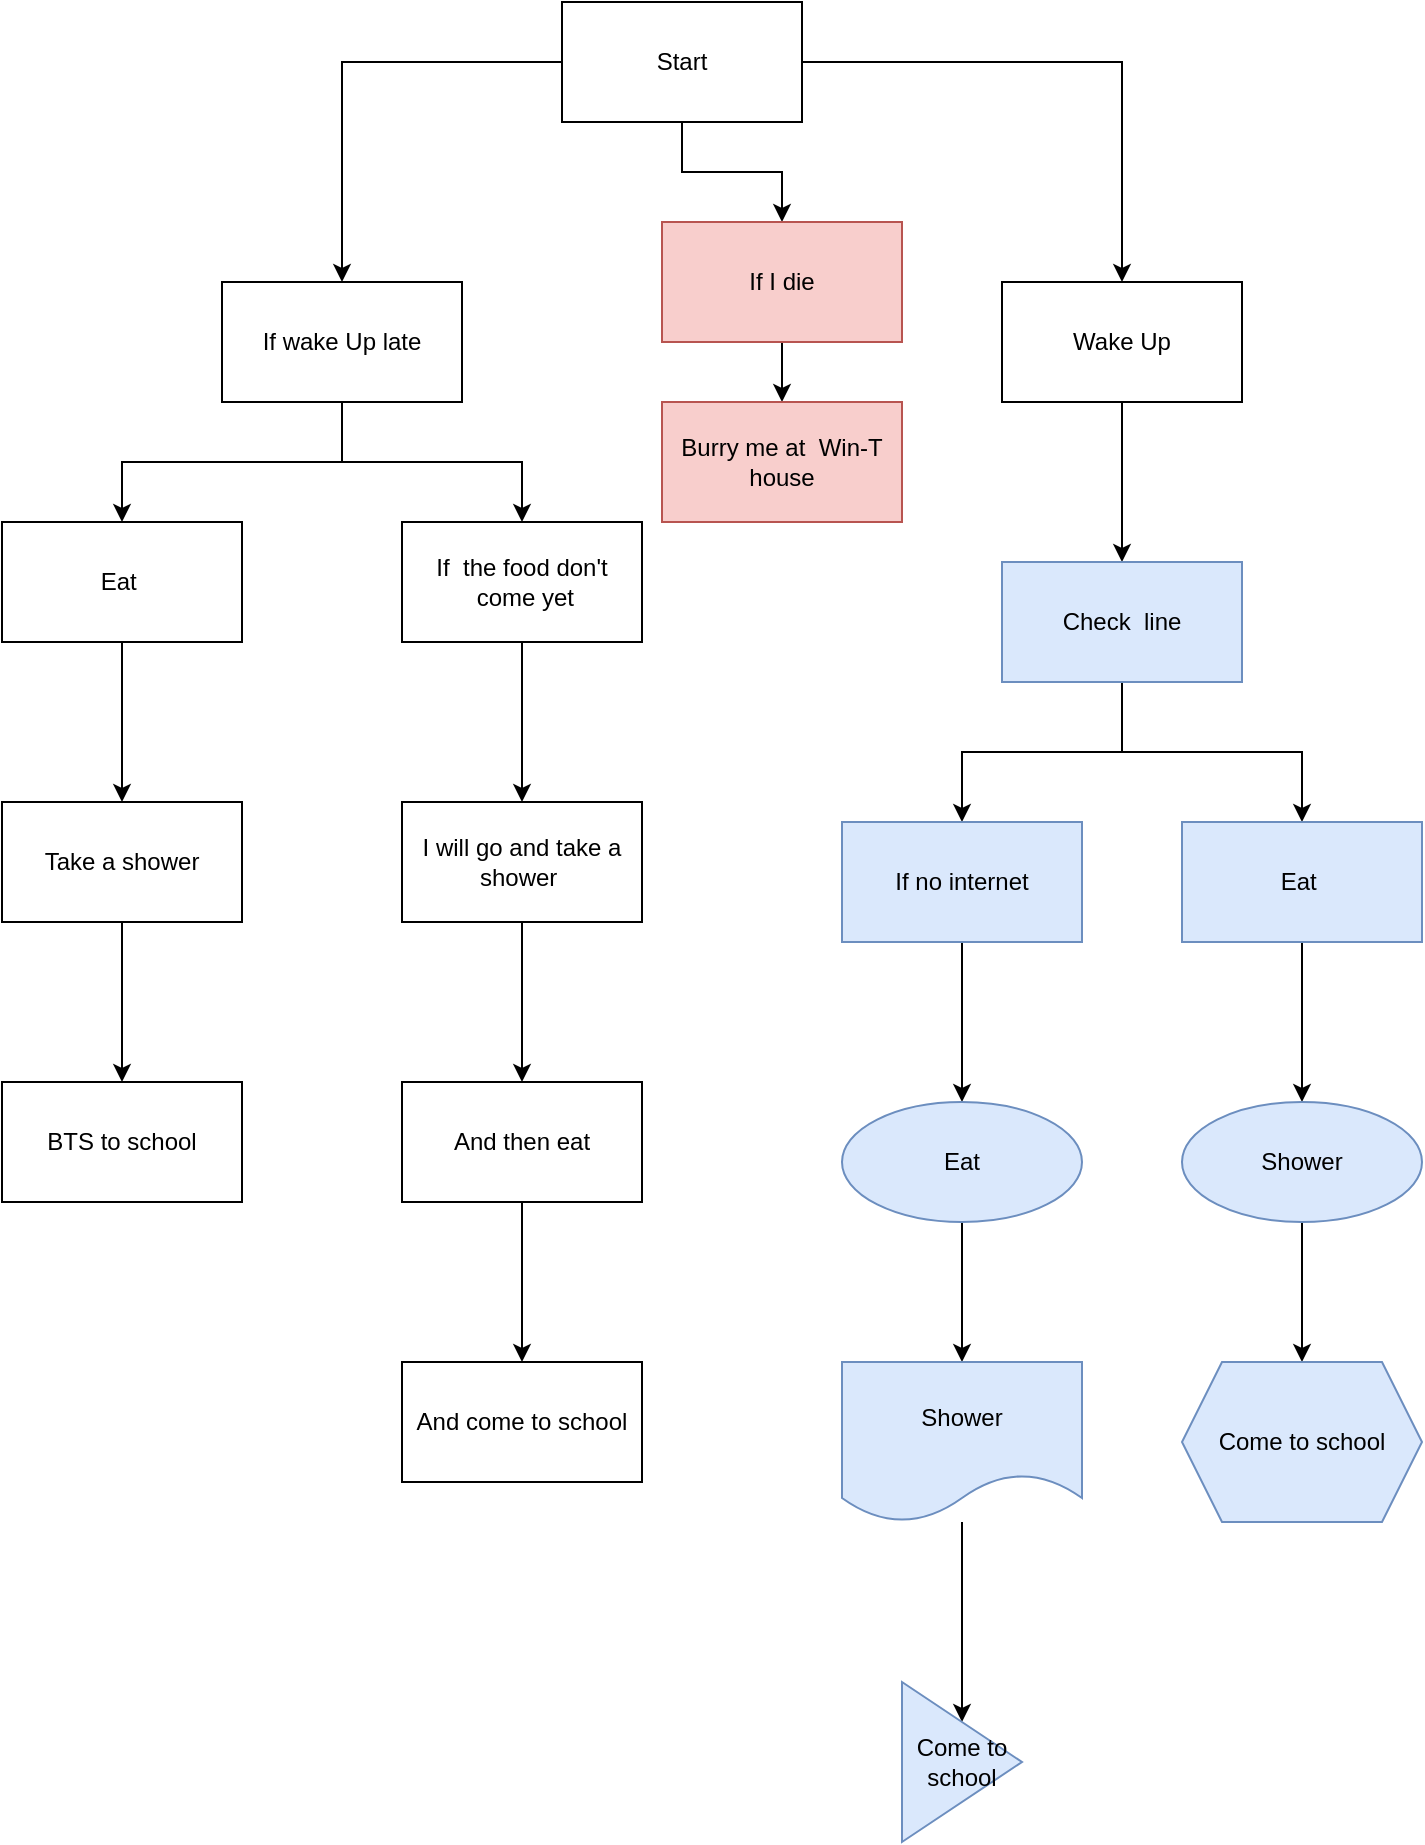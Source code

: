 <mxfile version="20.2.7" type="github">
  <diagram id="pd1ivRm9AIwPCghPI3QW" name="Page-1">
    <mxGraphModel dx="702" dy="479" grid="1" gridSize="10" guides="1" tooltips="1" connect="1" arrows="1" fold="1" page="1" pageScale="1" pageWidth="850" pageHeight="1100" background="#ffffff" math="0" shadow="0">
      <root>
        <mxCell id="0" />
        <mxCell id="1" parent="0" />
        <mxCell id="WaklKyGJsUg6T0_S9lMj-10" value="" style="edgeStyle=orthogonalEdgeStyle;rounded=0;orthogonalLoop=1;jettySize=auto;html=1;" edge="1" parent="1" source="WaklKyGJsUg6T0_S9lMj-6" target="WaklKyGJsUg6T0_S9lMj-9">
          <mxGeometry relative="1" as="geometry" />
        </mxCell>
        <mxCell id="WaklKyGJsUg6T0_S9lMj-21" value="" style="edgeStyle=orthogonalEdgeStyle;rounded=0;orthogonalLoop=1;jettySize=auto;html=1;" edge="1" parent="1" source="WaklKyGJsUg6T0_S9lMj-6" target="WaklKyGJsUg6T0_S9lMj-20">
          <mxGeometry relative="1" as="geometry" />
        </mxCell>
        <mxCell id="WaklKyGJsUg6T0_S9lMj-39" value="" style="edgeStyle=orthogonalEdgeStyle;rounded=0;orthogonalLoop=1;jettySize=auto;html=1;" edge="1" parent="1" source="WaklKyGJsUg6T0_S9lMj-6" target="WaklKyGJsUg6T0_S9lMj-38">
          <mxGeometry relative="1" as="geometry" />
        </mxCell>
        <mxCell id="WaklKyGJsUg6T0_S9lMj-6" value="Start" style="rounded=0;whiteSpace=wrap;html=1;" vertex="1" parent="1">
          <mxGeometry x="280" y="40" width="120" height="60" as="geometry" />
        </mxCell>
        <mxCell id="WaklKyGJsUg6T0_S9lMj-25" value="" style="edgeStyle=orthogonalEdgeStyle;rounded=0;orthogonalLoop=1;jettySize=auto;html=1;" edge="1" parent="1" source="WaklKyGJsUg6T0_S9lMj-9" target="WaklKyGJsUg6T0_S9lMj-24">
          <mxGeometry relative="1" as="geometry" />
        </mxCell>
        <mxCell id="WaklKyGJsUg6T0_S9lMj-9" value="Wake Up" style="whiteSpace=wrap;html=1;rounded=0;" vertex="1" parent="1">
          <mxGeometry x="500" y="180" width="120" height="60" as="geometry" />
        </mxCell>
        <mxCell id="WaklKyGJsUg6T0_S9lMj-23" value="" style="edgeStyle=orthogonalEdgeStyle;rounded=0;orthogonalLoop=1;jettySize=auto;html=1;" edge="1" parent="1" source="WaklKyGJsUg6T0_S9lMj-20" target="WaklKyGJsUg6T0_S9lMj-22">
          <mxGeometry relative="1" as="geometry" />
        </mxCell>
        <mxCell id="WaklKyGJsUg6T0_S9lMj-27" value="" style="edgeStyle=orthogonalEdgeStyle;rounded=0;orthogonalLoop=1;jettySize=auto;html=1;" edge="1" parent="1" source="WaklKyGJsUg6T0_S9lMj-20" target="WaklKyGJsUg6T0_S9lMj-26">
          <mxGeometry relative="1" as="geometry" />
        </mxCell>
        <mxCell id="WaklKyGJsUg6T0_S9lMj-20" value="If wake Up late" style="rounded=0;whiteSpace=wrap;html=1;" vertex="1" parent="1">
          <mxGeometry x="110" y="180" width="120" height="60" as="geometry" />
        </mxCell>
        <mxCell id="WaklKyGJsUg6T0_S9lMj-35" value="" style="edgeStyle=orthogonalEdgeStyle;rounded=0;orthogonalLoop=1;jettySize=auto;html=1;" edge="1" parent="1" source="WaklKyGJsUg6T0_S9lMj-22" target="WaklKyGJsUg6T0_S9lMj-34">
          <mxGeometry relative="1" as="geometry" />
        </mxCell>
        <mxCell id="WaklKyGJsUg6T0_S9lMj-22" value="Eat&amp;nbsp;" style="whiteSpace=wrap;html=1;rounded=0;" vertex="1" parent="1">
          <mxGeometry y="300" width="120" height="60" as="geometry" />
        </mxCell>
        <mxCell id="WaklKyGJsUg6T0_S9lMj-44" value="" style="edgeStyle=orthogonalEdgeStyle;rounded=0;orthogonalLoop=1;jettySize=auto;html=1;" edge="1" parent="1" source="WaklKyGJsUg6T0_S9lMj-24" target="WaklKyGJsUg6T0_S9lMj-43">
          <mxGeometry relative="1" as="geometry" />
        </mxCell>
        <mxCell id="WaklKyGJsUg6T0_S9lMj-46" value="" style="edgeStyle=orthogonalEdgeStyle;rounded=0;orthogonalLoop=1;jettySize=auto;html=1;" edge="1" parent="1" source="WaklKyGJsUg6T0_S9lMj-24" target="WaklKyGJsUg6T0_S9lMj-45">
          <mxGeometry relative="1" as="geometry" />
        </mxCell>
        <mxCell id="WaklKyGJsUg6T0_S9lMj-24" value="Check &amp;nbsp;line" style="whiteSpace=wrap;html=1;rounded=0;fillColor=#dae8fc;strokeColor=#6c8ebf;" vertex="1" parent="1">
          <mxGeometry x="500" y="320" width="120" height="60" as="geometry" />
        </mxCell>
        <mxCell id="WaklKyGJsUg6T0_S9lMj-29" value="" style="edgeStyle=orthogonalEdgeStyle;rounded=0;orthogonalLoop=1;jettySize=auto;html=1;" edge="1" parent="1" source="WaklKyGJsUg6T0_S9lMj-26" target="WaklKyGJsUg6T0_S9lMj-28">
          <mxGeometry relative="1" as="geometry" />
        </mxCell>
        <mxCell id="WaklKyGJsUg6T0_S9lMj-26" value="If &amp;nbsp;the food don&#39;t &amp;nbsp;come yet" style="whiteSpace=wrap;html=1;rounded=0;" vertex="1" parent="1">
          <mxGeometry x="200" y="300" width="120" height="60" as="geometry" />
        </mxCell>
        <mxCell id="WaklKyGJsUg6T0_S9lMj-31" value="" style="edgeStyle=orthogonalEdgeStyle;rounded=0;orthogonalLoop=1;jettySize=auto;html=1;" edge="1" parent="1" source="WaklKyGJsUg6T0_S9lMj-28" target="WaklKyGJsUg6T0_S9lMj-30">
          <mxGeometry relative="1" as="geometry" />
        </mxCell>
        <mxCell id="WaklKyGJsUg6T0_S9lMj-28" value="I will go and take a shower&amp;nbsp;" style="whiteSpace=wrap;html=1;rounded=0;" vertex="1" parent="1">
          <mxGeometry x="200" y="440" width="120" height="60" as="geometry" />
        </mxCell>
        <mxCell id="WaklKyGJsUg6T0_S9lMj-33" value="" style="edgeStyle=orthogonalEdgeStyle;rounded=0;orthogonalLoop=1;jettySize=auto;html=1;" edge="1" parent="1" source="WaklKyGJsUg6T0_S9lMj-30" target="WaklKyGJsUg6T0_S9lMj-32">
          <mxGeometry relative="1" as="geometry" />
        </mxCell>
        <mxCell id="WaklKyGJsUg6T0_S9lMj-30" value="And then eat" style="whiteSpace=wrap;html=1;rounded=0;" vertex="1" parent="1">
          <mxGeometry x="200" y="580" width="120" height="60" as="geometry" />
        </mxCell>
        <mxCell id="WaklKyGJsUg6T0_S9lMj-32" value="And come to school" style="whiteSpace=wrap;html=1;rounded=0;" vertex="1" parent="1">
          <mxGeometry x="200" y="720" width="120" height="60" as="geometry" />
        </mxCell>
        <mxCell id="WaklKyGJsUg6T0_S9lMj-37" value="" style="edgeStyle=orthogonalEdgeStyle;rounded=0;orthogonalLoop=1;jettySize=auto;html=1;" edge="1" parent="1" source="WaklKyGJsUg6T0_S9lMj-34" target="WaklKyGJsUg6T0_S9lMj-36">
          <mxGeometry relative="1" as="geometry" />
        </mxCell>
        <mxCell id="WaklKyGJsUg6T0_S9lMj-34" value="Take a shower" style="whiteSpace=wrap;html=1;rounded=0;" vertex="1" parent="1">
          <mxGeometry y="440" width="120" height="60" as="geometry" />
        </mxCell>
        <mxCell id="WaklKyGJsUg6T0_S9lMj-36" value="BTS to school" style="whiteSpace=wrap;html=1;rounded=0;" vertex="1" parent="1">
          <mxGeometry y="580" width="120" height="60" as="geometry" />
        </mxCell>
        <mxCell id="WaklKyGJsUg6T0_S9lMj-42" value="" style="edgeStyle=orthogonalEdgeStyle;rounded=0;orthogonalLoop=1;jettySize=auto;html=1;" edge="1" parent="1" source="WaklKyGJsUg6T0_S9lMj-38" target="WaklKyGJsUg6T0_S9lMj-41">
          <mxGeometry relative="1" as="geometry" />
        </mxCell>
        <mxCell id="WaklKyGJsUg6T0_S9lMj-38" value="If I die" style="whiteSpace=wrap;html=1;rounded=0;fillColor=#f8cecc;strokeColor=#b85450;" vertex="1" parent="1">
          <mxGeometry x="330" y="150" width="120" height="60" as="geometry" />
        </mxCell>
        <mxCell id="WaklKyGJsUg6T0_S9lMj-41" value="Burry me at &amp;nbsp;Win-T house" style="whiteSpace=wrap;html=1;rounded=0;fillColor=#f8cecc;strokeColor=#b85450;" vertex="1" parent="1">
          <mxGeometry x="330" y="240" width="120" height="60" as="geometry" />
        </mxCell>
        <mxCell id="WaklKyGJsUg6T0_S9lMj-52" value="" style="edgeStyle=orthogonalEdgeStyle;rounded=0;orthogonalLoop=1;jettySize=auto;html=1;" edge="1" parent="1" source="WaklKyGJsUg6T0_S9lMj-43" target="WaklKyGJsUg6T0_S9lMj-51">
          <mxGeometry relative="1" as="geometry" />
        </mxCell>
        <mxCell id="WaklKyGJsUg6T0_S9lMj-43" value="If no internet" style="whiteSpace=wrap;html=1;fillColor=#dae8fc;strokeColor=#6c8ebf;rounded=0;" vertex="1" parent="1">
          <mxGeometry x="420" y="450" width="120" height="60" as="geometry" />
        </mxCell>
        <mxCell id="WaklKyGJsUg6T0_S9lMj-48" value="" style="edgeStyle=orthogonalEdgeStyle;rounded=0;orthogonalLoop=1;jettySize=auto;html=1;" edge="1" parent="1" source="WaklKyGJsUg6T0_S9lMj-45" target="WaklKyGJsUg6T0_S9lMj-47">
          <mxGeometry relative="1" as="geometry" />
        </mxCell>
        <mxCell id="WaklKyGJsUg6T0_S9lMj-45" value="Eat&amp;nbsp;" style="whiteSpace=wrap;html=1;fillColor=#dae8fc;strokeColor=#6c8ebf;rounded=0;" vertex="1" parent="1">
          <mxGeometry x="590" y="450" width="120" height="60" as="geometry" />
        </mxCell>
        <mxCell id="WaklKyGJsUg6T0_S9lMj-50" value="" style="edgeStyle=orthogonalEdgeStyle;rounded=0;orthogonalLoop=1;jettySize=auto;html=1;" edge="1" parent="1" source="WaklKyGJsUg6T0_S9lMj-47" target="WaklKyGJsUg6T0_S9lMj-49">
          <mxGeometry relative="1" as="geometry" />
        </mxCell>
        <mxCell id="WaklKyGJsUg6T0_S9lMj-47" value="Shower" style="ellipse;whiteSpace=wrap;html=1;fillColor=#dae8fc;strokeColor=#6c8ebf;rounded=0;" vertex="1" parent="1">
          <mxGeometry x="590" y="590" width="120" height="60" as="geometry" />
        </mxCell>
        <mxCell id="WaklKyGJsUg6T0_S9lMj-49" value="Come to school" style="shape=hexagon;perimeter=hexagonPerimeter2;whiteSpace=wrap;html=1;fixedSize=1;fillColor=#dae8fc;strokeColor=#6c8ebf;rounded=0;" vertex="1" parent="1">
          <mxGeometry x="590" y="720" width="120" height="80" as="geometry" />
        </mxCell>
        <mxCell id="WaklKyGJsUg6T0_S9lMj-54" value="" style="edgeStyle=orthogonalEdgeStyle;rounded=0;orthogonalLoop=1;jettySize=auto;html=1;" edge="1" parent="1" source="WaklKyGJsUg6T0_S9lMj-51" target="WaklKyGJsUg6T0_S9lMj-53">
          <mxGeometry relative="1" as="geometry" />
        </mxCell>
        <mxCell id="WaklKyGJsUg6T0_S9lMj-51" value="Eat" style="ellipse;whiteSpace=wrap;html=1;fillColor=#dae8fc;strokeColor=#6c8ebf;rounded=0;" vertex="1" parent="1">
          <mxGeometry x="420" y="590" width="120" height="60" as="geometry" />
        </mxCell>
        <mxCell id="WaklKyGJsUg6T0_S9lMj-56" value="" style="edgeStyle=orthogonalEdgeStyle;rounded=0;orthogonalLoop=1;jettySize=auto;html=1;" edge="1" parent="1" source="WaklKyGJsUg6T0_S9lMj-53" target="WaklKyGJsUg6T0_S9lMj-55">
          <mxGeometry relative="1" as="geometry" />
        </mxCell>
        <mxCell id="WaklKyGJsUg6T0_S9lMj-53" value="Shower" style="shape=document;whiteSpace=wrap;html=1;boundedLbl=1;fillColor=#dae8fc;strokeColor=#6c8ebf;rounded=0;" vertex="1" parent="1">
          <mxGeometry x="420" y="720" width="120" height="80" as="geometry" />
        </mxCell>
        <mxCell id="WaklKyGJsUg6T0_S9lMj-55" value="Come to school" style="triangle;whiteSpace=wrap;html=1;fillColor=#dae8fc;strokeColor=#6c8ebf;rounded=0;" vertex="1" parent="1">
          <mxGeometry x="450" y="880" width="60" height="80" as="geometry" />
        </mxCell>
      </root>
    </mxGraphModel>
  </diagram>
</mxfile>
